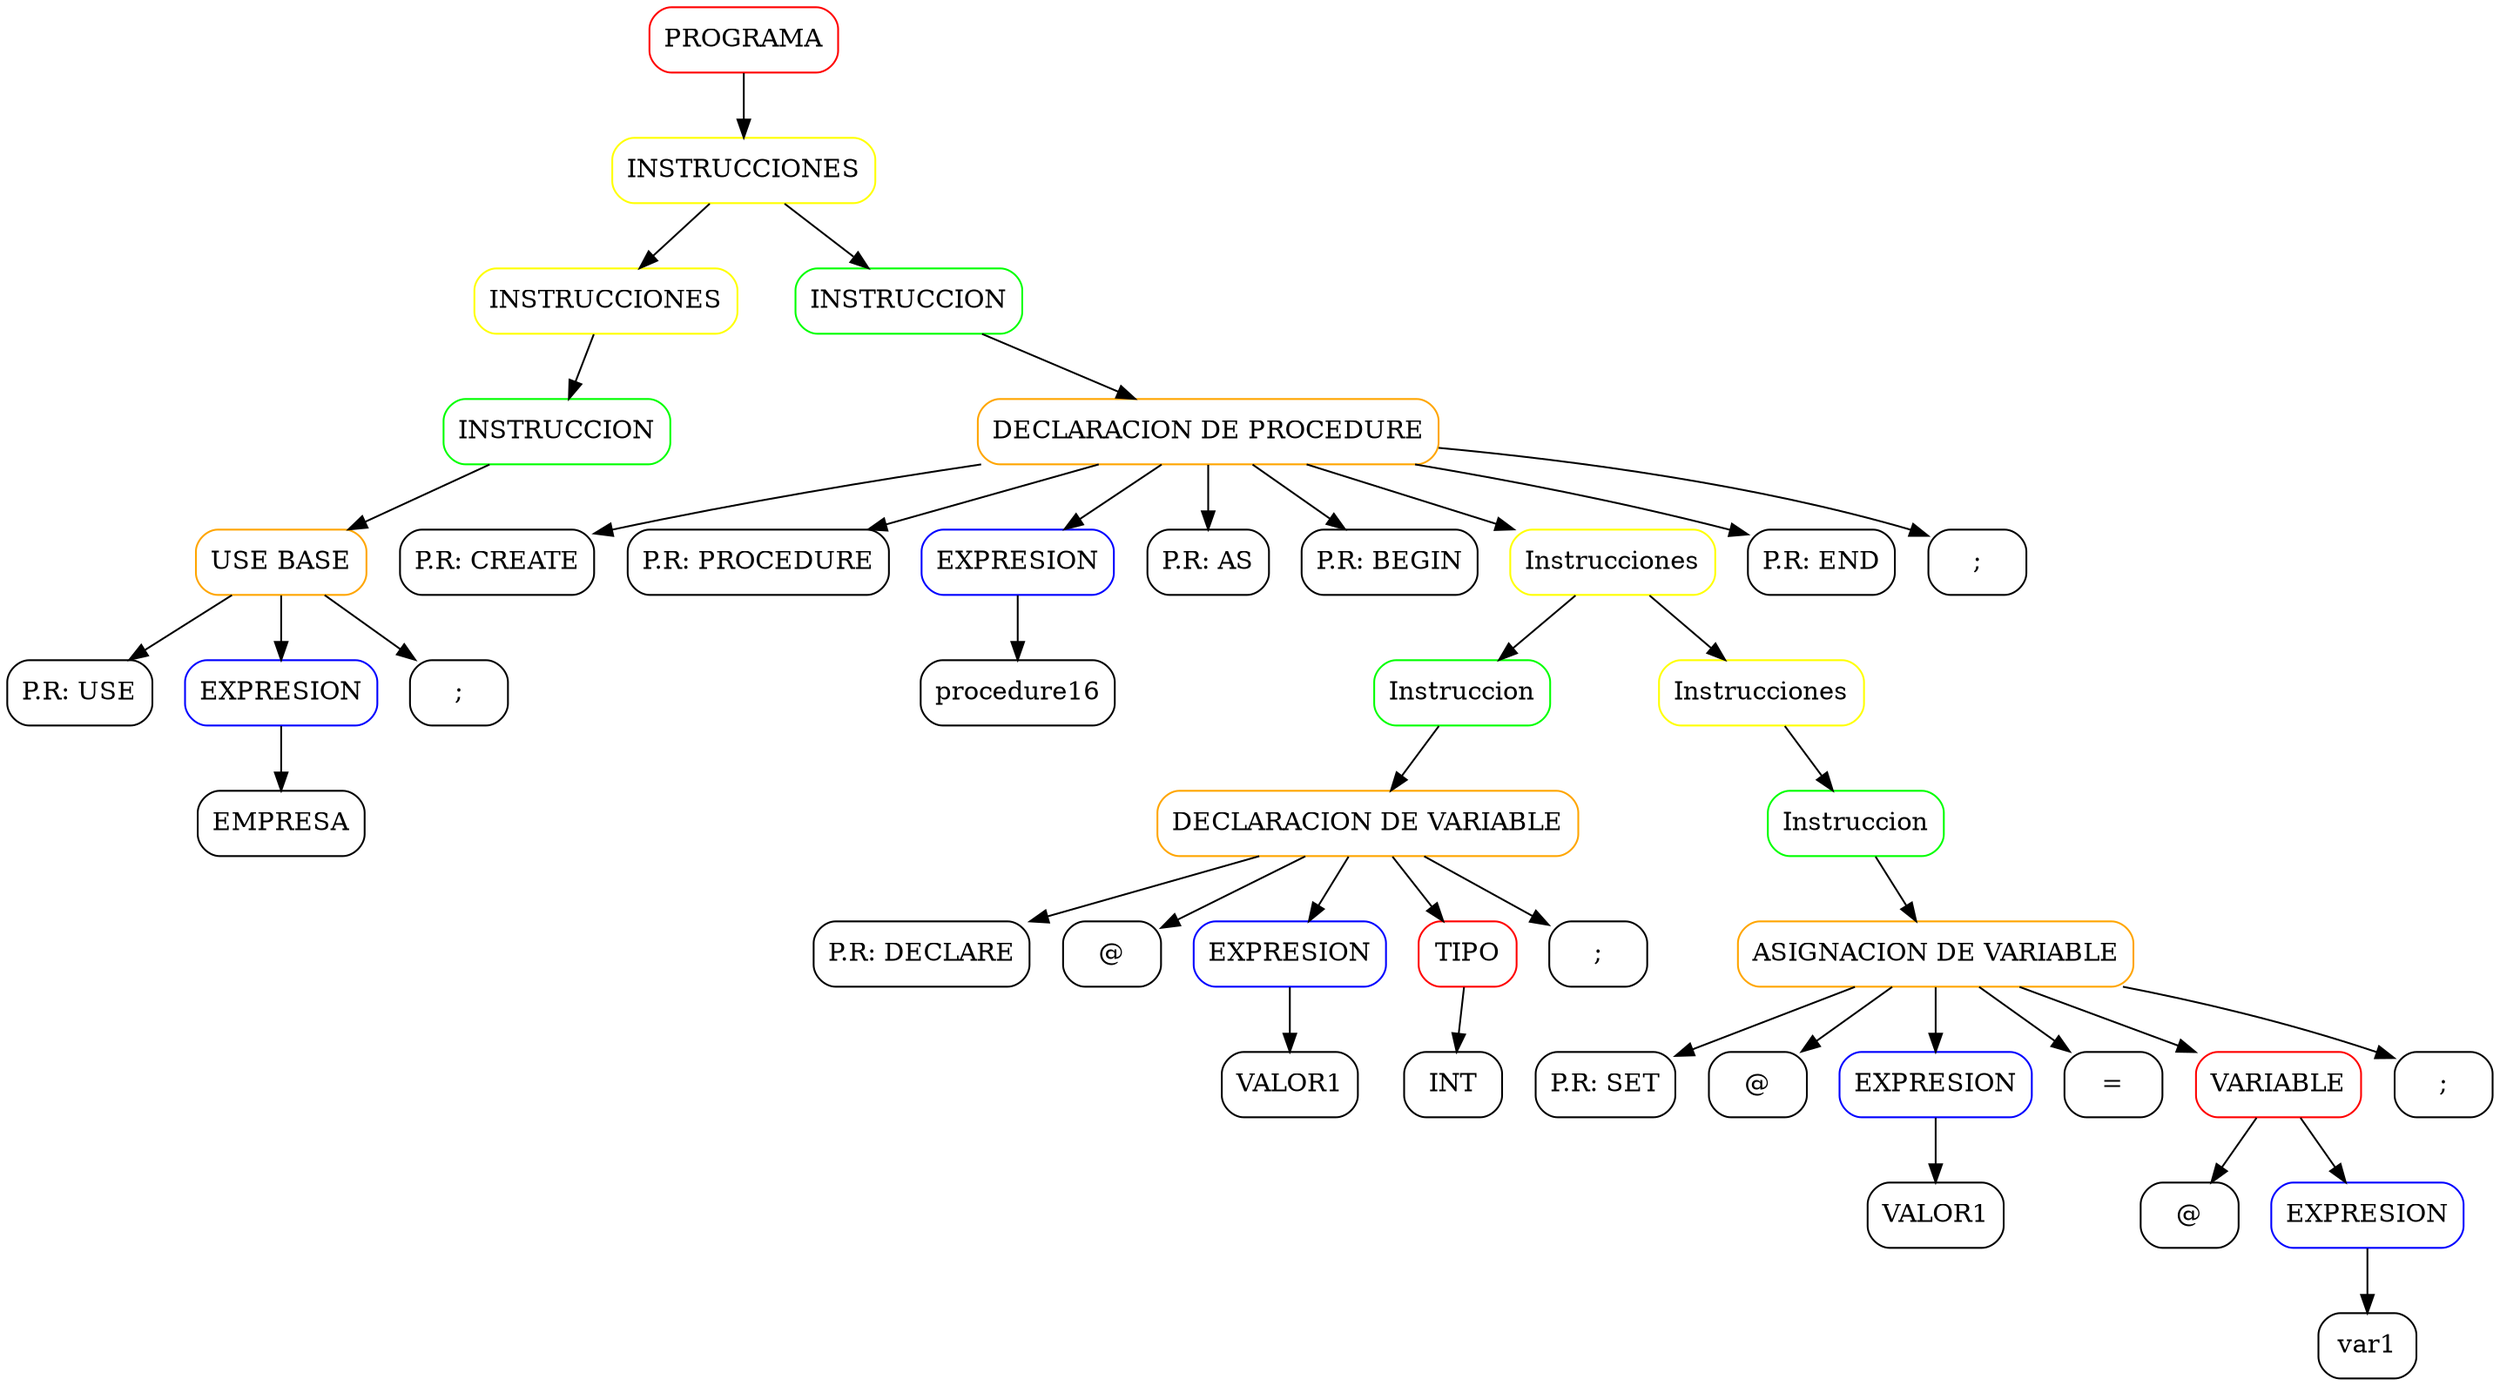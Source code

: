 digraph AST {
node [shape=box, style=rounded];
n8828358216[label="PROGRAMA" color="red"];
n9791758204[label="INSTRUCCIONES" color="yellow"];
n7910114546[label="INSTRUCCIONES" color="yellow"];
n7650229858[label="INSTRUCCION" color="green"];
n1088489813[label="USE BASE" color="orange"];
n3798926886[label="P.R: USE" color="black"];
n1088489813 -> n3798926886; 
n2059838243[label="EXPRESION" color="blue"];
n3631999380[label="EMPRESA" color="black"];
n2059838243 -> n3631999380; 
n1088489813 -> n2059838243; 
n1600748515[label=";" color="black"];
n1088489813 -> n1600748515; 
n7650229858 -> n1088489813; 
n7910114546 -> n7650229858; 
n9791758204 -> n7910114546; 
n7694319820[label="INSTRUCCION" color="green"];
n6391028044[label="DECLARACION DE PROCEDURE" color="ORANGE"];
n8632968583[label="P.R: CREATE" color="black"];
n6391028044 -> n8632968583; 
n9010587117[label="P.R: PROCEDURE" color="black"];
n6391028044 -> n9010587117; 
n7491482957[label="EXPRESION" color="blue"];
n4079287964[label="procedure16" color="black"];
n7491482957 -> n4079287964; 
n6391028044 -> n7491482957; 
n4214361202[label="P.R: AS" color="black"];
n6391028044 -> n4214361202; 
n7245875822[label="P.R: BEGIN" color="black"];
n6391028044 -> n7245875822; 
n4090953030[label="Instrucciones" color="yellow"];
n89599261[label="Instruccion" color="green"];
n4895846506[label="DECLARACION DE VARIABLE" color="ORANGE"];
n2144292071[label="P.R: DECLARE" color="black"];
n4895846506 -> n2144292071; 
n851984626[label="@" color="black"];
n4895846506 -> n851984626; 
n9870361075[label="EXPRESION" color="blue"];
n7003674869[label="VALOR1" color="black"];
n9870361075 -> n7003674869; 
n4895846506 -> n9870361075; 
n6231871100[label="TIPO" color="red"];
n9678155522[label="INT" color="black"];
n6231871100 -> n9678155522; 
n4895846506 -> n6231871100; 
n7795444595[label=";" color="black"];
n4895846506 -> n7795444595; 
n89599261 -> n4895846506; 
n4090953030 -> n89599261; 
n1536018322[label="Instrucciones" color="yellow"];
n164706570[label="Instruccion" color="green"];
n3925990825[label="ASIGNACION DE VARIABLE" color="ORANGE"];
n119263192[label="P.R: SET" color="black"];
n3925990825 -> n119263192; 
n2089088157[label="@" color="black"];
n3925990825 -> n2089088157; 
n7946098929[label="EXPRESION" color="blue"];
n6360355916[label="VALOR1" color="black"];
n7946098929 -> n6360355916; 
n3925990825 -> n7946098929; 
n7758934758[label="=" color="black"];
n3925990825 -> n7758934758; 
n5611950210[label="VARIABLE" color="red"];
n2106299101[label="@" color="black"];
n5611950210 -> n2106299101; 
n4253999647[label="EXPRESION" color="blue"];
n7125459982[label="var1" color="black"];
n4253999647 -> n7125459982; 
n5611950210 -> n4253999647; 
n3925990825 -> n5611950210; 
n5060444221[label=";" color="black"];
n3925990825 -> n5060444221; 
n164706570 -> n3925990825; 
n1536018322 -> n164706570; 
n4090953030 -> n1536018322; 
n6391028044 -> n4090953030; 
n6623314932[label="P.R: END" color="black"];
n6391028044 -> n6623314932; 
n1550451874[label=";" color="black"];
n6391028044 -> n1550451874; 
n7694319820 -> n6391028044; 
n9791758204 -> n7694319820; 
n8828358216 -> n9791758204; 
}
